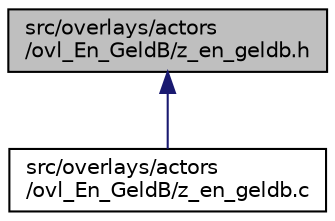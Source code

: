 digraph "src/overlays/actors/ovl_En_GeldB/z_en_geldb.h"
{
 // LATEX_PDF_SIZE
  edge [fontname="Helvetica",fontsize="10",labelfontname="Helvetica",labelfontsize="10"];
  node [fontname="Helvetica",fontsize="10",shape=record];
  Node1 [label="src/overlays/actors\l/ovl_En_GeldB/z_en_geldb.h",height=0.2,width=0.4,color="black", fillcolor="grey75", style="filled", fontcolor="black",tooltip=" "];
  Node1 -> Node2 [dir="back",color="midnightblue",fontsize="10",style="solid",fontname="Helvetica"];
  Node2 [label="src/overlays/actors\l/ovl_En_GeldB/z_en_geldb.c",height=0.2,width=0.4,color="black", fillcolor="white", style="filled",URL="$dd/d18/z__en__geldb_8c.html",tooltip=" "];
}
